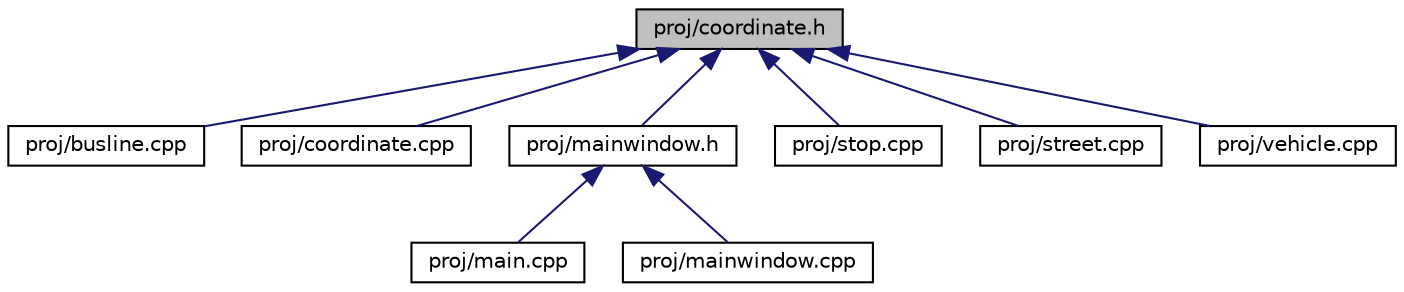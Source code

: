 digraph "proj/coordinate.h"
{
  edge [fontname="Helvetica",fontsize="10",labelfontname="Helvetica",labelfontsize="10"];
  node [fontname="Helvetica",fontsize="10",shape=record];
  Node1 [label="proj/coordinate.h",height=0.2,width=0.4,color="black", fillcolor="grey75", style="filled", fontcolor="black"];
  Node1 -> Node2 [dir="back",color="midnightblue",fontsize="10",style="solid",fontname="Helvetica"];
  Node2 [label="proj/busline.cpp",height=0.2,width=0.4,color="black", fillcolor="white", style="filled",URL="$busline_8cpp.html",tooltip="Slouží k obsluze dané linky. "];
  Node1 -> Node3 [dir="back",color="midnightblue",fontsize="10",style="solid",fontname="Helvetica"];
  Node3 [label="proj/coordinate.cpp",height=0.2,width=0.4,color="black", fillcolor="white", style="filled",URL="$coordinate_8cpp.html",tooltip="Slouží k práci se souřadnicemi. "];
  Node1 -> Node4 [dir="back",color="midnightblue",fontsize="10",style="solid",fontname="Helvetica"];
  Node4 [label="proj/mainwindow.h",height=0.2,width=0.4,color="black", fillcolor="white", style="filled",URL="$mainwindow_8h.html",tooltip="Tento soubor obsahuje třídu MainWindow. "];
  Node4 -> Node5 [dir="back",color="midnightblue",fontsize="10",style="solid",fontname="Helvetica"];
  Node5 [label="proj/main.cpp",height=0.2,width=0.4,color="black", fillcolor="white", style="filled",URL="$main_8cpp.html",tooltip="Tento soubor obsahuje funkci main. "];
  Node4 -> Node6 [dir="back",color="midnightblue",fontsize="10",style="solid",fontname="Helvetica"];
  Node6 [label="proj/mainwindow.cpp",height=0.2,width=0.4,color="black", fillcolor="white", style="filled",URL="$mainwindow_8cpp.html",tooltip="Souží k práci s vzhledem celého programu. "];
  Node1 -> Node7 [dir="back",color="midnightblue",fontsize="10",style="solid",fontname="Helvetica"];
  Node7 [label="proj/stop.cpp",height=0.2,width=0.4,color="black", fillcolor="white", style="filled",URL="$stop_8cpp.html",tooltip="Slouží k práci se zastávkami. "];
  Node1 -> Node8 [dir="back",color="midnightblue",fontsize="10",style="solid",fontname="Helvetica"];
  Node8 [label="proj/street.cpp",height=0.2,width=0.4,color="black", fillcolor="white", style="filled",URL="$street_8cpp.html",tooltip="Slouží k práci s ulicemi. "];
  Node1 -> Node9 [dir="back",color="midnightblue",fontsize="10",style="solid",fontname="Helvetica"];
  Node9 [label="proj/vehicle.cpp",height=0.2,width=0.4,color="black", fillcolor="white", style="filled",URL="$vehicle_8cpp.html",tooltip="Slouží k práci s vozidly, zajištuje jejich pohyb. "];
}
